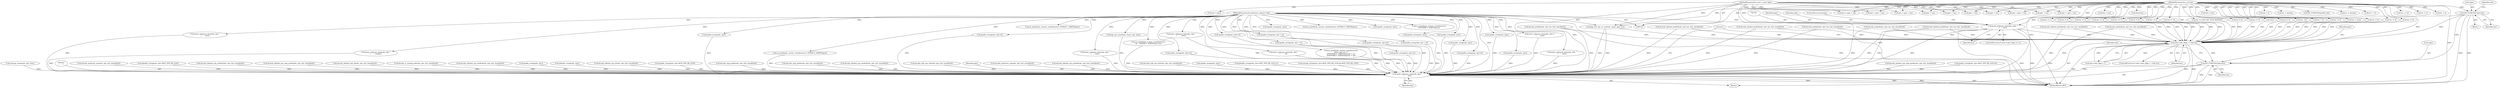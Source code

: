 digraph "0_tcpdump_13d52e9c0e7caf7e6325b0051bc90a49968be67f@pointer" {
"1002908" [label="(Call,print_unknown_data(ndo, pptr, \"\n\t    \", len))"];
"1000126" [label="(MethodParameterIn,netdissect_options *ndo)"];
"1000128" [label="(MethodParameterIn,const u_char *pptr)"];
"1002892" [label="(Call,ND_TCHECK2(*pptr,len))"];
"1000129" [label="(MethodParameterIn,u_int len)"];
"1002915" [label="(Call,ndo->ndo_vflag > 1 && len)"];
"1002923" [label="(Call,ND_TCHECK2(*pptr,len))"];
"1002927" [label="(Call,print_unknown_data(ndo, pptr, \"\n\t    \", len))"];
"1001698" [label="(Call,len == BGP_MP_NLRI_MINSIZE)"];
"1001584" [label="(Call,decode_labeled_vpn_clnp_prefix(ndo, tptr, buf, sizeof(buf)))"];
"1002554" [label="(Call,ipaddr_string(ndo, tptr))"];
"1001641" [label="(Call,tptr = pptr + len)"];
"1002580" [label="(Call,tlen = len)"];
"1000471" [label="(Call,len % 4)"];
"1000362" [label="(Call,len != 0)"];
"1001047" [label="(Call,ipaddr_string(ndo, tptr+BGP_VPN_RD_LEN+4))"];
"1000598" [label="(Call,ipaddr_string(ndo, tptr))"];
"1000977" [label="(Call,isonsap_string(ndo, tptr, tlen))"];
"1002127" [label="(Call,print_unknown_data(ndo, tptr-3, \"\n\t    \", tlen))"];
"1002706" [label="(Call,len < 2)"];
"1000682" [label="(Call,print_unknown_data(ndo, tptr, \"\n\t    \", tlen))"];
"1002737" [label="(Call,len < alenlen)"];
"1002930" [label="(Literal,\"\n\t    \")"];
"1002931" [label="(Identifier,len)"];
"1000385" [label="(Call,ND_TCHECK2(tptr[0], len))"];
"1002076" [label="(Call,decode_multicast_vpn(ndo, tptr, buf, sizeof(buf)))"];
"1001764" [label="(Call,decode_labeled_prefix4(ndo, tptr, len, buf, sizeof(buf)))"];
"1002913" [label="(ControlStructure,break;)"];
"1002749" [label="(Call,len -= alenlen)"];
"1002892" [label="(Call,ND_TCHECK2(*pptr,len))"];
"1002139" [label="(Call,pptr + len)"];
"1001633" [label="(Call,print_unknown_data(ndo, tptr, \"\n\t    \", tlen))"];
"1002653" [label="(Call,print_unknown_data(ndo, tptr,\"\n\t      \", length))"];
"1001408" [label="(Call,decode_prefix6(ndo, tptr, len, buf, sizeof(buf)))"];
"1000909" [label="(Call,ip6addr_string(ndo, tptr+BGP_VPN_RD_LEN))"];
"1002924" [label="(Call,*pptr)"];
"1001804" [label="(Call,decode_labeled_vpn_prefix4(ndo, tptr, buf, sizeof(buf)))"];
"1000567" [label="(Call,ipaddr_string(ndo, tptr))"];
"1002137" [label="(Call,tptr = pptr + len)"];
"1002681" [label="(Call,as_printf(ndo, astostr, sizeof(astostr), EXTRACT_32BITS(tptr)))"];
"1002902" [label="(ControlStructure,if (ndo->ndo_vflag <= 1))"];
"1000208" [label="(Call,pptr + len)"];
"1000150" [label="(Block,)"];
"1000190" [label="(Call,!len)"];
"1000129" [label="(MethodParameterIn,u_int len)"];
"1000573" [label="(Call,len % 4)"];
"1002476" [label="(Call,ipaddr_string(ndo, tptr))"];
"1000126" [label="(MethodParameterIn,netdissect_options *ndo)"];
"1000456" [label="(Call,as_printf(ndo, astostr, sizeof(astostr), EXTRACT_32BITS(tptr)))"];
"1002012" [label="(Call,decode_labeled_vpn_clnp_prefix(ndo, tptr, buf, sizeof(buf)))"];
"1002879" [label="(Call,len > 12)"];
"1002909" [label="(Identifier,ndo)"];
"1002691" [label="(Call,len -=4)"];
"1002497" [label="(Call,ipaddr_string(ndo, tptr))"];
"1002852" [label="(Call,len > 0)"];
"1000338" [label="(Call,len != 4)"];
"1001520" [label="(Call,decode_labeled_vpn_l2(ndo, tptr, buf, sizeof(buf)))"];
"1002500" [label="(Call,ipaddr_string(ndo, tptr+4))"];
"1002887" [label="(Call,len -= 12)"];
"1002723" [label="(Call,len -= 2)"];
"1002922" [label="(Block,)"];
"1002927" [label="(Call,print_unknown_data(ndo, pptr, \"\n\t    \", len))"];
"1001312" [label="(Call,decode_rt_routing_info(ndo, tptr, buf, sizeof(buf)))"];
"1002672" [label="(Call,len < 4)"];
"1001110" [label="(Call,print_unknown_data(ndo, tptr, \"\n\t    \", tlen))"];
"1001280" [label="(Call,decode_labeled_vpn_prefix4(ndo, tptr, buf, sizeof(buf)))"];
"1002828" [label="(Call,len -= alen)"];
"1002928" [label="(Identifier,ndo)"];
"1002914" [label="(ControlStructure,if (ndo->ndo_vflag > 1 && len))"];
"1000376" [label="(Call,len != 8)"];
"1000767" [label="(Call,ipaddr_string(ndo, tptr))"];
"1000861" [label="(Call,ip6addr_string(ndo, tptr))"];
"1001711" [label="(Call,pptr + len)"];
"1002893" [label="(Call,*pptr)"];
"1000421" [label="(Call,as_printf(ndo, astostr, sizeof(astostr),\n\t\t\tEXTRACT_32BITS(tptr)))"];
"1002933" [label="(Literal,1)"];
"1002898" [label="(Identifier,ndo)"];
"1000436" [label="(Call,len != 8)"];
"1002818" [label="(Call,bgp_attr_print(ndo, atype, tptr, alen))"];
"1002255" [label="(Call,as_printf(ndo, astostr, sizeof(astostr),\n\t\t\t    EXTRACT_32BITS(tptr+2)))"];
"1000373" [label="(Call,len != 6)"];
"1002921" [label="(Identifier,len)"];
"1002912" [label="(Identifier,len)"];
"1002316" [label="(Call,ipaddr_string(ndo, tptr+2))"];
"1000153" [label="(Call,len != 1)"];
"1002570" [label="(Call,print_unknown_data(ndo, tptr, \"\n\t      \", tlen))"];
"1001948" [label="(Call,decode_labeled_vpn_l2(ndo, tptr, buf, sizeof(buf)))"];
"1000428" [label="(Call,ipaddr_string(ndo, tptr + 4))"];
"1002937" [label="(MethodReturn,RET)"];
"1000258" [label="(Call,as_printf(ndo, astostr, sizeof(astostr),\n\t\t\t\tas_size == 2 ?\n\t\t\t\tEXTRACT_16BITS(&tptr[2 + i]) :\n\t\t\t\tEXTRACT_32BITS(&tptr[2 + i])))"];
"1000180" [label="(Call,len % 2)"];
"1002302" [label="(Call,ipaddr_string(ndo, tptr+2))"];
"1000815" [label="(Call,ipaddr_string(ndo, tptr+BGP_VPN_RD_LEN))"];
"1001724" [label="(Call,decode_prefix4(ndo, tptr, len, buf, sizeof(buf)))"];
"1002916" [label="(Call,ndo->ndo_vflag > 1)"];
"1001643" [label="(Call,pptr + len)"];
"1002915" [label="(Call,ndo->ndo_vflag > 1 && len)"];
"1001980" [label="(Call,decode_clnp_prefix(ndo, tptr, buf, sizeof(buf)))"];
"1001448" [label="(Call,decode_labeled_prefix6(ndo, tptr, len, buf, sizeof(buf)))"];
"1000312" [label="(Call,len != 4)"];
"1000408" [label="(Call,ipaddr_string(ndo, tptr + 2))"];
"1001187" [label="(Call,pptr + len)"];
"1002237" [label="(Call,ipaddr_string(ndo, tptr+2))"];
"1002428" [label="(Call,tlen = len)"];
"1001552" [label="(Call,decode_clnp_prefix(ndo, tptr, buf, sizeof(buf)))"];
"1000391" [label="(Call,len == 6)"];
"1002926" [label="(Identifier,len)"];
"1001916" [label="(Call,decode_labeled_vpn_prefix6(ndo, tptr, buf, sizeof(buf)))"];
"1002910" [label="(Identifier,pptr)"];
"1000142" [label="(Call,tptr = pptr)"];
"1002908" [label="(Call,print_unknown_data(ndo, pptr, \"\n\t    \", len))"];
"1002895" [label="(Identifier,len)"];
"1001240" [label="(Call,decode_labeled_prefix4(ndo, tptr, len, buf, sizeof(buf)))"];
"1000463" [label="(Call,ipaddr_string(ndo, tptr + 4))"];
"1001376" [label="(Call,decode_mdt_vpn_nlri(ndo, tptr, buf, sizeof(buf)))"];
"1002929" [label="(Identifier,pptr)"];
"1001344" [label="(Call,decode_multicast_vpn(ndo, tptr, buf, sizeof(buf)))"];
"1002911" [label="(Literal,\"\n\t    \")"];
"1001488" [label="(Call,decode_labeled_vpn_prefix6(ndo, tptr, buf, sizeof(buf)))"];
"1002925" [label="(Identifier,pptr)"];
"1001200" [label="(Call,decode_prefix4(ndo, tptr, len, buf, sizeof(buf)))"];
"1002479" [label="(Call,ipaddr_string(ndo, tptr+4))"];
"1002835" [label="(Call,len == 0)"];
"1001836" [label="(Call,decode_prefix6(ndo, tptr, len, buf, sizeof(buf)))"];
"1001876" [label="(Call,decode_labeled_prefix6(ndo, tptr, len, buf, sizeof(buf)))"];
"1000206" [label="(Call,tptr < pptr + len)"];
"1000128" [label="(MethodParameterIn,const u_char *pptr)"];
"1000401" [label="(Call,as_printf(ndo, astostr, sizeof(astostr), EXTRACT_16BITS(tptr)))"];
"1002044" [label="(Call,decode_mdt_vpn_nlri(ndo, tptr, buf, sizeof(buf)))"];
"1002154" [label="(Call,len % 8)"];
"1000955" [label="(Call,ipaddr_string(ndo, tptr))"];
"1000548" [label="(Call,len != 4)"];
"1002923" [label="(Call,ND_TCHECK2(*pptr,len))"];
"1000145" [label="(Call,tlen=len)"];
"1002838" [label="(Call,len % 12)"];
"1000200" [label="(Call,bgp_attr_get_as_size(ndo, atype, pptr, len))"];
"1002396" [label="(Call,print_unknown_data(ndo, tptr, \"\n\t      \", 8))"];
"1001076" [label="(Call,ip6addr_string(ndo, tptr+BGP_VPN_RD_LEN+3))"];
"1000331" [label="(Call,ipaddr_string(ndo, tptr))"];
"1002517" [label="(Call,ipaddr_string(ndo, tptr))"];
"1001185" [label="(Call,tptr < pptr + len)"];
"1002221" [label="(Call,ipaddr_string(ndo, tptr+4))"];
"1001018" [label="(Call,isonsap_string(ndo, tptr+BGP_VPN_RD_LEN,tlen-BGP_VPN_RD_LEN))"];
"1001709" [label="(Call,tptr < pptr + len)"];
"1002534" [label="(Call,ipaddr_string(ndo, tptr))"];
"1002908" -> "1002902"  [label="AST: "];
"1002908" -> "1002912"  [label="CFG: "];
"1002909" -> "1002908"  [label="AST: "];
"1002910" -> "1002908"  [label="AST: "];
"1002911" -> "1002908"  [label="AST: "];
"1002912" -> "1002908"  [label="AST: "];
"1002913" -> "1002908"  [label="CFG: "];
"1002908" -> "1002937"  [label="DDG: "];
"1002908" -> "1002937"  [label="DDG: "];
"1002908" -> "1002937"  [label="DDG: "];
"1000126" -> "1002908"  [label="DDG: "];
"1000128" -> "1002908"  [label="DDG: "];
"1002892" -> "1002908"  [label="DDG: "];
"1000129" -> "1002908"  [label="DDG: "];
"1002908" -> "1002915"  [label="DDG: "];
"1002908" -> "1002927"  [label="DDG: "];
"1002908" -> "1002927"  [label="DDG: "];
"1000126" -> "1000125"  [label="AST: "];
"1000126" -> "1002937"  [label="DDG: "];
"1000126" -> "1000200"  [label="DDG: "];
"1000126" -> "1000258"  [label="DDG: "];
"1000126" -> "1000331"  [label="DDG: "];
"1000126" -> "1000401"  [label="DDG: "];
"1000126" -> "1000408"  [label="DDG: "];
"1000126" -> "1000421"  [label="DDG: "];
"1000126" -> "1000428"  [label="DDG: "];
"1000126" -> "1000456"  [label="DDG: "];
"1000126" -> "1000463"  [label="DDG: "];
"1000126" -> "1000567"  [label="DDG: "];
"1000126" -> "1000598"  [label="DDG: "];
"1000126" -> "1000682"  [label="DDG: "];
"1000126" -> "1001110"  [label="DDG: "];
"1000126" -> "1001633"  [label="DDG: "];
"1000126" -> "1002127"  [label="DDG: "];
"1000126" -> "1002221"  [label="DDG: "];
"1000126" -> "1002237"  [label="DDG: "];
"1000126" -> "1002255"  [label="DDG: "];
"1000126" -> "1002302"  [label="DDG: "];
"1000126" -> "1002316"  [label="DDG: "];
"1000126" -> "1002396"  [label="DDG: "];
"1000126" -> "1002476"  [label="DDG: "];
"1000126" -> "1002479"  [label="DDG: "];
"1000126" -> "1002497"  [label="DDG: "];
"1000126" -> "1002500"  [label="DDG: "];
"1000126" -> "1002517"  [label="DDG: "];
"1000126" -> "1002534"  [label="DDG: "];
"1000126" -> "1002554"  [label="DDG: "];
"1000126" -> "1002570"  [label="DDG: "];
"1000126" -> "1002653"  [label="DDG: "];
"1000126" -> "1002681"  [label="DDG: "];
"1000126" -> "1002818"  [label="DDG: "];
"1000126" -> "1002927"  [label="DDG: "];
"1000128" -> "1000125"  [label="AST: "];
"1000128" -> "1002937"  [label="DDG: "];
"1000128" -> "1000142"  [label="DDG: "];
"1000128" -> "1000200"  [label="DDG: "];
"1000128" -> "1000206"  [label="DDG: "];
"1000128" -> "1000208"  [label="DDG: "];
"1000128" -> "1001185"  [label="DDG: "];
"1000128" -> "1001187"  [label="DDG: "];
"1000128" -> "1001641"  [label="DDG: "];
"1000128" -> "1001643"  [label="DDG: "];
"1000128" -> "1001709"  [label="DDG: "];
"1000128" -> "1001711"  [label="DDG: "];
"1000128" -> "1002137"  [label="DDG: "];
"1000128" -> "1002139"  [label="DDG: "];
"1000128" -> "1002927"  [label="DDG: "];
"1002892" -> "1000150"  [label="AST: "];
"1002892" -> "1002895"  [label="CFG: "];
"1002893" -> "1002892"  [label="AST: "];
"1002895" -> "1002892"  [label="AST: "];
"1002898" -> "1002892"  [label="CFG: "];
"1002892" -> "1002937"  [label="DDG: "];
"1002892" -> "1002937"  [label="DDG: "];
"1000129" -> "1002892"  [label="DDG: "];
"1002892" -> "1002915"  [label="DDG: "];
"1002892" -> "1002923"  [label="DDG: "];
"1000129" -> "1000125"  [label="AST: "];
"1000129" -> "1002937"  [label="DDG: "];
"1000129" -> "1000145"  [label="DDG: "];
"1000129" -> "1000153"  [label="DDG: "];
"1000129" -> "1000180"  [label="DDG: "];
"1000129" -> "1000190"  [label="DDG: "];
"1000129" -> "1000200"  [label="DDG: "];
"1000129" -> "1000206"  [label="DDG: "];
"1000129" -> "1000208"  [label="DDG: "];
"1000129" -> "1000312"  [label="DDG: "];
"1000129" -> "1000338"  [label="DDG: "];
"1000129" -> "1000362"  [label="DDG: "];
"1000129" -> "1000373"  [label="DDG: "];
"1000129" -> "1000376"  [label="DDG: "];
"1000129" -> "1000385"  [label="DDG: "];
"1000129" -> "1000391"  [label="DDG: "];
"1000129" -> "1000436"  [label="DDG: "];
"1000129" -> "1000471"  [label="DDG: "];
"1000129" -> "1000548"  [label="DDG: "];
"1000129" -> "1000573"  [label="DDG: "];
"1000129" -> "1001185"  [label="DDG: "];
"1000129" -> "1001187"  [label="DDG: "];
"1000129" -> "1001641"  [label="DDG: "];
"1000129" -> "1001643"  [label="DDG: "];
"1000129" -> "1001698"  [label="DDG: "];
"1000129" -> "1001709"  [label="DDG: "];
"1000129" -> "1001711"  [label="DDG: "];
"1000129" -> "1002137"  [label="DDG: "];
"1000129" -> "1002139"  [label="DDG: "];
"1000129" -> "1002154"  [label="DDG: "];
"1000129" -> "1002428"  [label="DDG: "];
"1000129" -> "1002580"  [label="DDG: "];
"1000129" -> "1002672"  [label="DDG: "];
"1000129" -> "1002691"  [label="DDG: "];
"1000129" -> "1002706"  [label="DDG: "];
"1000129" -> "1002723"  [label="DDG: "];
"1000129" -> "1002737"  [label="DDG: "];
"1000129" -> "1002749"  [label="DDG: "];
"1000129" -> "1002828"  [label="DDG: "];
"1000129" -> "1002835"  [label="DDG: "];
"1000129" -> "1002838"  [label="DDG: "];
"1000129" -> "1002852"  [label="DDG: "];
"1000129" -> "1002879"  [label="DDG: "];
"1000129" -> "1002887"  [label="DDG: "];
"1000129" -> "1002915"  [label="DDG: "];
"1000129" -> "1002923"  [label="DDG: "];
"1000129" -> "1002927"  [label="DDG: "];
"1002915" -> "1002914"  [label="AST: "];
"1002915" -> "1002916"  [label="CFG: "];
"1002915" -> "1002921"  [label="CFG: "];
"1002916" -> "1002915"  [label="AST: "];
"1002921" -> "1002915"  [label="AST: "];
"1002925" -> "1002915"  [label="CFG: "];
"1002933" -> "1002915"  [label="CFG: "];
"1002915" -> "1002937"  [label="DDG: "];
"1002915" -> "1002937"  [label="DDG: "];
"1002915" -> "1002937"  [label="DDG: "];
"1002916" -> "1002915"  [label="DDG: "];
"1002916" -> "1002915"  [label="DDG: "];
"1001836" -> "1002915"  [label="DDG: "];
"1000376" -> "1002915"  [label="DDG: "];
"1000436" -> "1002915"  [label="DDG: "];
"1001408" -> "1002915"  [label="DDG: "];
"1000180" -> "1002915"  [label="DDG: "];
"1000573" -> "1002915"  [label="DDG: "];
"1001876" -> "1002915"  [label="DDG: "];
"1000153" -> "1002915"  [label="DDG: "];
"1001200" -> "1002915"  [label="DDG: "];
"1002154" -> "1002915"  [label="DDG: "];
"1000362" -> "1002915"  [label="DDG: "];
"1000338" -> "1002915"  [label="DDG: "];
"1000471" -> "1002915"  [label="DDG: "];
"1001448" -> "1002915"  [label="DDG: "];
"1000391" -> "1002915"  [label="DDG: "];
"1002838" -> "1002915"  [label="DDG: "];
"1000312" -> "1002915"  [label="DDG: "];
"1001764" -> "1002915"  [label="DDG: "];
"1002828" -> "1002915"  [label="DDG: "];
"1000190" -> "1002915"  [label="DDG: "];
"1001240" -> "1002915"  [label="DDG: "];
"1002691" -> "1002915"  [label="DDG: "];
"1001724" -> "1002915"  [label="DDG: "];
"1002852" -> "1002915"  [label="DDG: "];
"1000373" -> "1002915"  [label="DDG: "];
"1000548" -> "1002915"  [label="DDG: "];
"1002835" -> "1002915"  [label="DDG: "];
"1000200" -> "1002915"  [label="DDG: "];
"1001698" -> "1002915"  [label="DDG: "];
"1002915" -> "1002923"  [label="DDG: "];
"1002923" -> "1002922"  [label="AST: "];
"1002923" -> "1002926"  [label="CFG: "];
"1002924" -> "1002923"  [label="AST: "];
"1002926" -> "1002923"  [label="AST: "];
"1002928" -> "1002923"  [label="CFG: "];
"1002923" -> "1002937"  [label="DDG: "];
"1002923" -> "1002937"  [label="DDG: "];
"1002923" -> "1002927"  [label="DDG: "];
"1002927" -> "1002922"  [label="AST: "];
"1002927" -> "1002931"  [label="CFG: "];
"1002928" -> "1002927"  [label="AST: "];
"1002929" -> "1002927"  [label="AST: "];
"1002930" -> "1002927"  [label="AST: "];
"1002931" -> "1002927"  [label="AST: "];
"1002933" -> "1002927"  [label="CFG: "];
"1002927" -> "1002937"  [label="DDG: "];
"1002927" -> "1002937"  [label="DDG: "];
"1002927" -> "1002937"  [label="DDG: "];
"1002927" -> "1002937"  [label="DDG: "];
"1000815" -> "1002927"  [label="DDG: "];
"1000682" -> "1002927"  [label="DDG: "];
"1001804" -> "1002927"  [label="DDG: "];
"1001047" -> "1002927"  [label="DDG: "];
"1001018" -> "1002927"  [label="DDG: "];
"1001724" -> "1002927"  [label="DDG: "];
"1001916" -> "1002927"  [label="DDG: "];
"1000861" -> "1002927"  [label="DDG: "];
"1000258" -> "1002927"  [label="DDG: "];
"1001520" -> "1002927"  [label="DDG: "];
"1001376" -> "1002927"  [label="DDG: "];
"1001948" -> "1002927"  [label="DDG: "];
"1001876" -> "1002927"  [label="DDG: "];
"1002534" -> "1002927"  [label="DDG: "];
"1000200" -> "1002927"  [label="DDG: "];
"1000200" -> "1002927"  [label="DDG: "];
"1002554" -> "1002927"  [label="DDG: "];
"1000598" -> "1002927"  [label="DDG: "];
"1001448" -> "1002927"  [label="DDG: "];
"1002570" -> "1002927"  [label="DDG: "];
"1000567" -> "1002927"  [label="DDG: "];
"1001312" -> "1002927"  [label="DDG: "];
"1002221" -> "1002927"  [label="DDG: "];
"1000408" -> "1002927"  [label="DDG: "];
"1002044" -> "1002927"  [label="DDG: "];
"1001633" -> "1002927"  [label="DDG: "];
"1002127" -> "1002927"  [label="DDG: "];
"1000331" -> "1002927"  [label="DDG: "];
"1001110" -> "1002927"  [label="DDG: "];
"1002517" -> "1002927"  [label="DDG: "];
"1002012" -> "1002927"  [label="DDG: "];
"1001076" -> "1002927"  [label="DDG: "];
"1001240" -> "1002927"  [label="DDG: "];
"1000909" -> "1002927"  [label="DDG: "];
"1001980" -> "1002927"  [label="DDG: "];
"1002316" -> "1002927"  [label="DDG: "];
"1000463" -> "1002927"  [label="DDG: "];
"1001584" -> "1002927"  [label="DDG: "];
"1001836" -> "1002927"  [label="DDG: "];
"1002479" -> "1002927"  [label="DDG: "];
"1002076" -> "1002927"  [label="DDG: "];
"1002255" -> "1002927"  [label="DDG: "];
"1002818" -> "1002927"  [label="DDG: "];
"1001408" -> "1002927"  [label="DDG: "];
"1002681" -> "1002927"  [label="DDG: "];
"1001280" -> "1002927"  [label="DDG: "];
"1001344" -> "1002927"  [label="DDG: "];
"1002237" -> "1002927"  [label="DDG: "];
"1002302" -> "1002927"  [label="DDG: "];
"1001764" -> "1002927"  [label="DDG: "];
"1001488" -> "1002927"  [label="DDG: "];
"1001552" -> "1002927"  [label="DDG: "];
"1000977" -> "1002927"  [label="DDG: "];
"1000955" -> "1002927"  [label="DDG: "];
"1000428" -> "1002927"  [label="DDG: "];
"1000767" -> "1002927"  [label="DDG: "];
"1002653" -> "1002927"  [label="DDG: "];
"1002396" -> "1002927"  [label="DDG: "];
"1001200" -> "1002927"  [label="DDG: "];
"1002500" -> "1002927"  [label="DDG: "];
}
